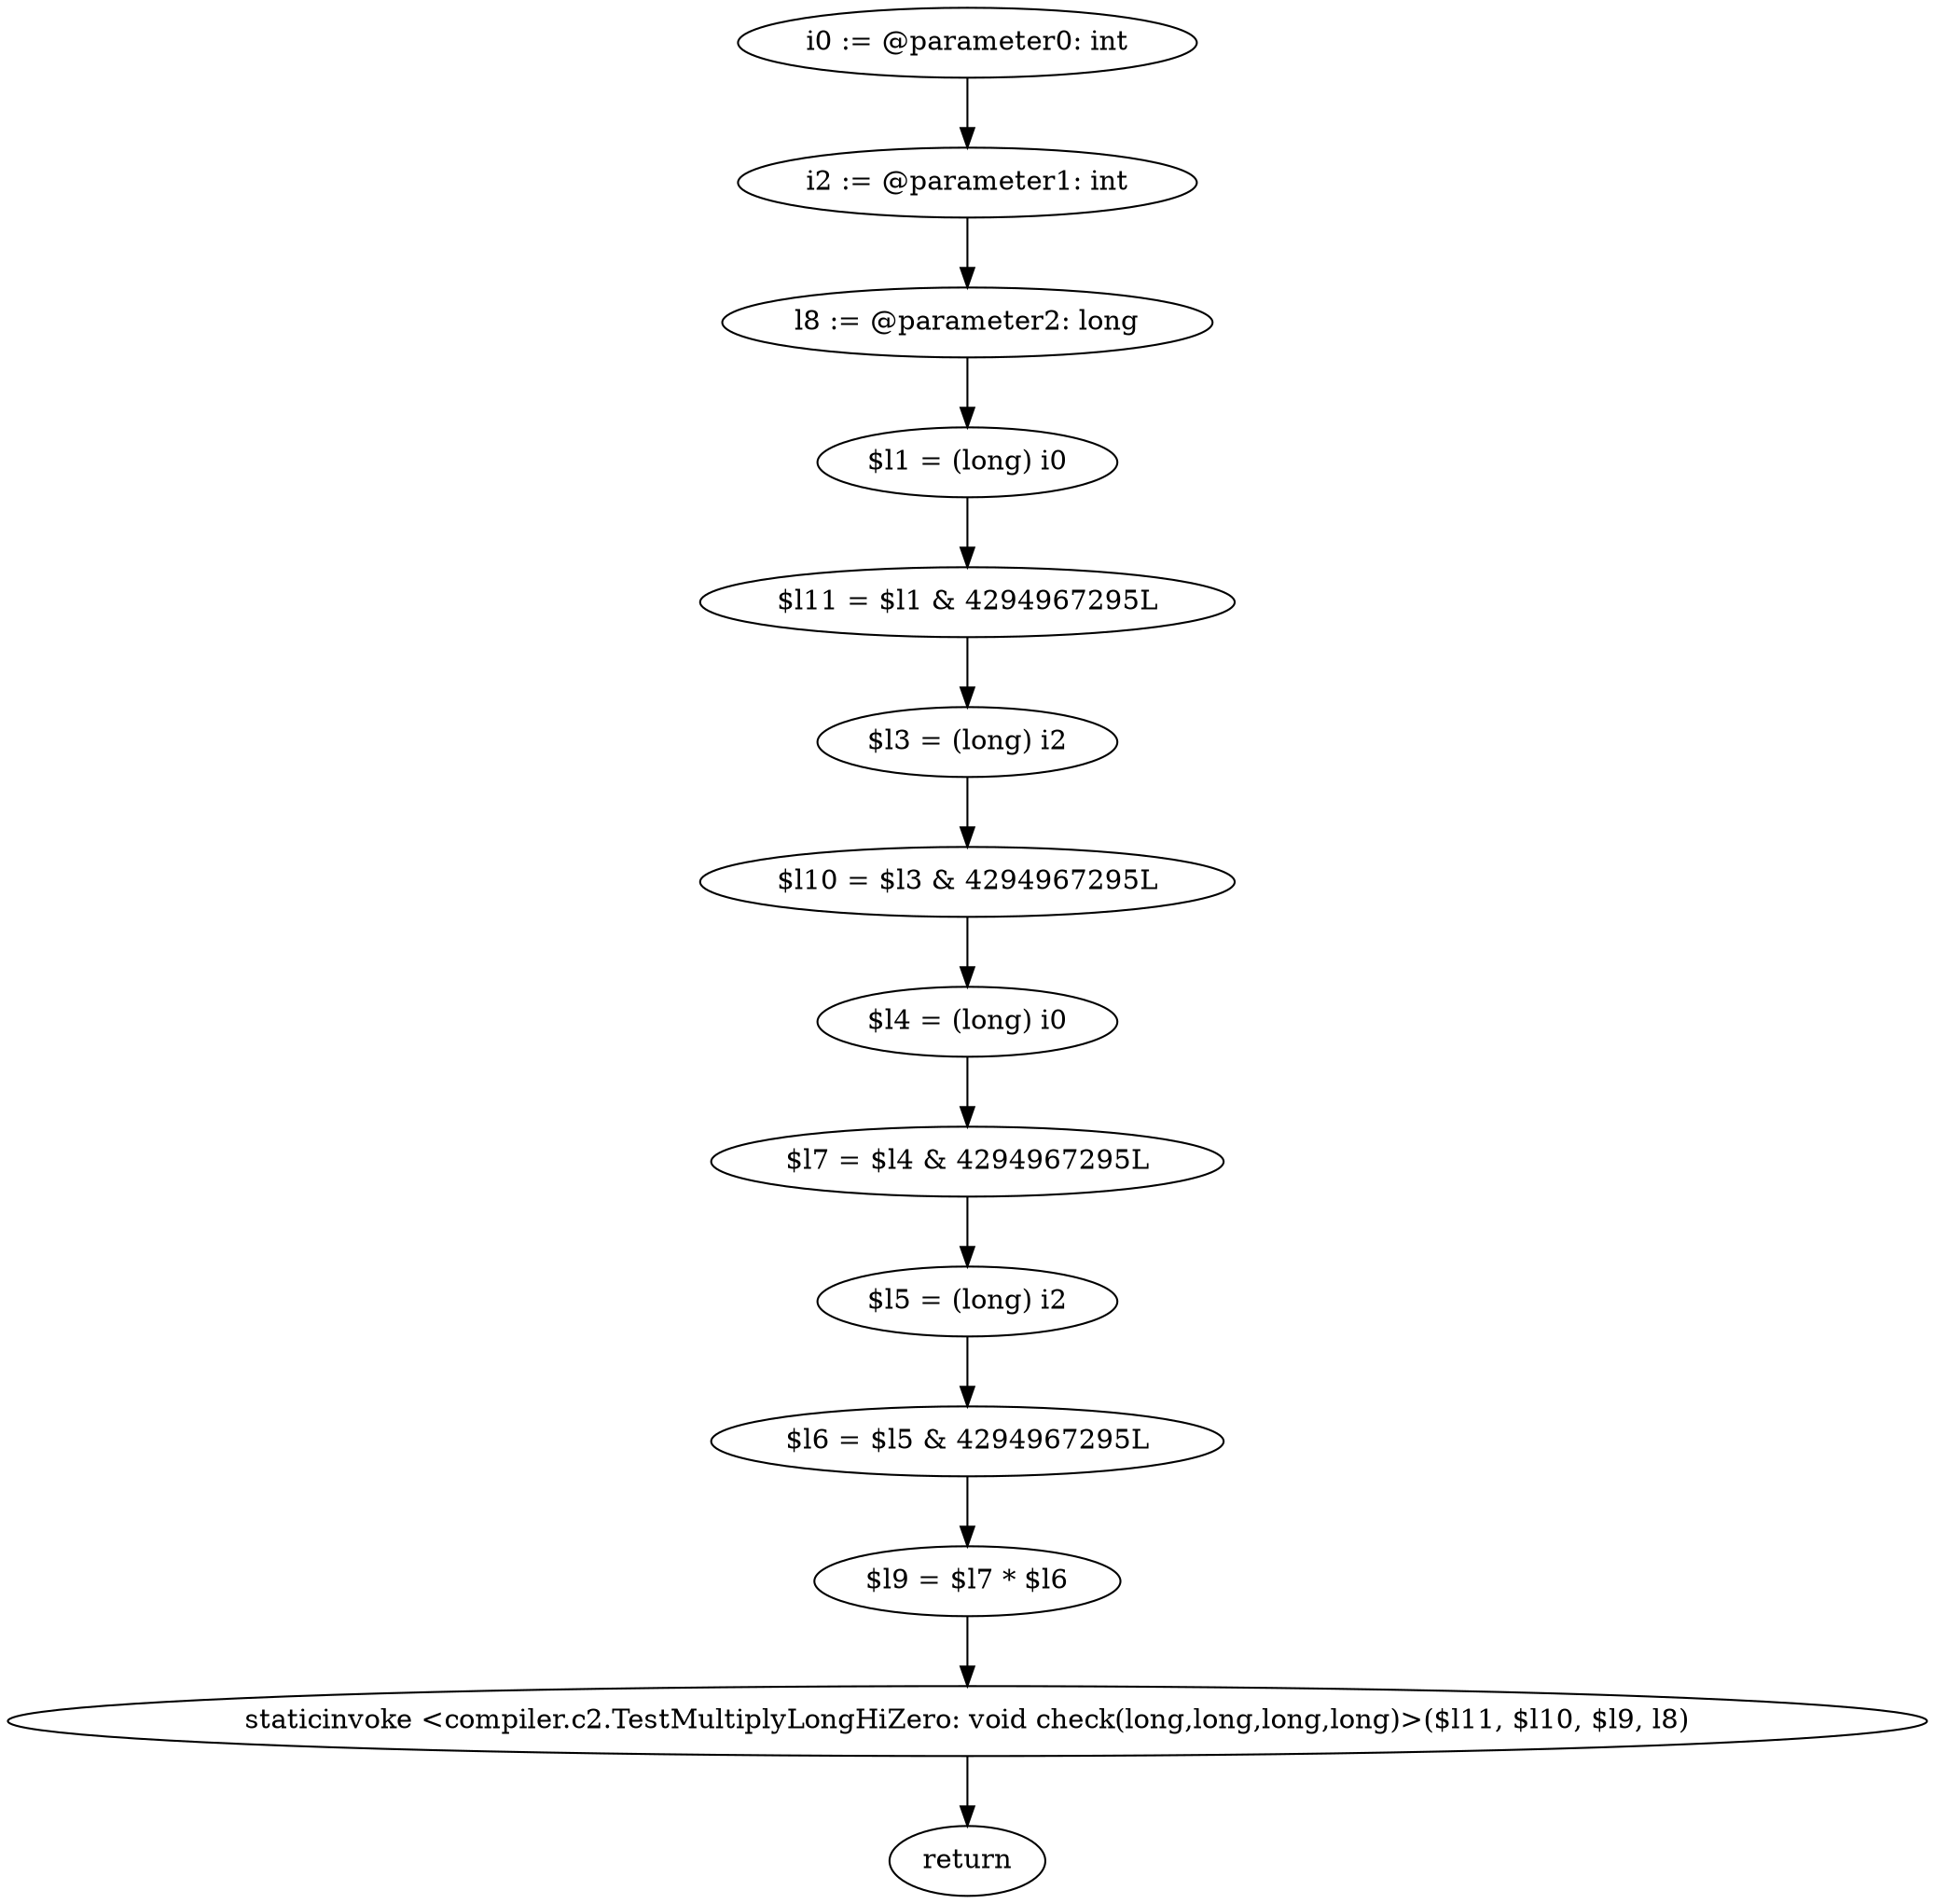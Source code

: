 digraph "unitGraph" {
    "i0 := @parameter0: int"
    "i2 := @parameter1: int"
    "l8 := @parameter2: long"
    "$l1 = (long) i0"
    "$l11 = $l1 & 4294967295L"
    "$l3 = (long) i2"
    "$l10 = $l3 & 4294967295L"
    "$l4 = (long) i0"
    "$l7 = $l4 & 4294967295L"
    "$l5 = (long) i2"
    "$l6 = $l5 & 4294967295L"
    "$l9 = $l7 * $l6"
    "staticinvoke <compiler.c2.TestMultiplyLongHiZero: void check(long,long,long,long)>($l11, $l10, $l9, l8)"
    "return"
    "i0 := @parameter0: int"->"i2 := @parameter1: int";
    "i2 := @parameter1: int"->"l8 := @parameter2: long";
    "l8 := @parameter2: long"->"$l1 = (long) i0";
    "$l1 = (long) i0"->"$l11 = $l1 & 4294967295L";
    "$l11 = $l1 & 4294967295L"->"$l3 = (long) i2";
    "$l3 = (long) i2"->"$l10 = $l3 & 4294967295L";
    "$l10 = $l3 & 4294967295L"->"$l4 = (long) i0";
    "$l4 = (long) i0"->"$l7 = $l4 & 4294967295L";
    "$l7 = $l4 & 4294967295L"->"$l5 = (long) i2";
    "$l5 = (long) i2"->"$l6 = $l5 & 4294967295L";
    "$l6 = $l5 & 4294967295L"->"$l9 = $l7 * $l6";
    "$l9 = $l7 * $l6"->"staticinvoke <compiler.c2.TestMultiplyLongHiZero: void check(long,long,long,long)>($l11, $l10, $l9, l8)";
    "staticinvoke <compiler.c2.TestMultiplyLongHiZero: void check(long,long,long,long)>($l11, $l10, $l9, l8)"->"return";
}
